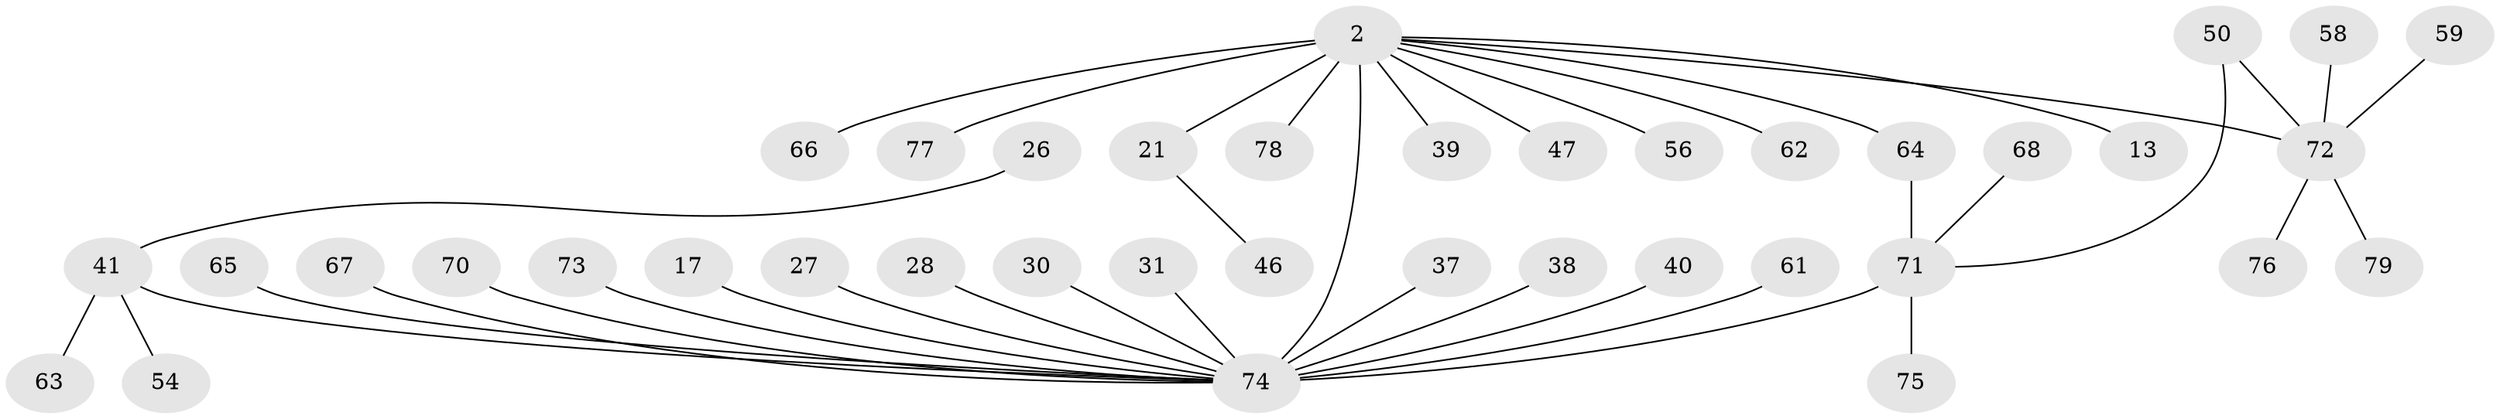 // original degree distribution, {11: 0.012658227848101266, 13: 0.012658227848101266, 3: 0.10126582278481013, 5: 0.05063291139240506, 2: 0.22784810126582278, 4: 0.02531645569620253, 15: 0.012658227848101266, 8: 0.012658227848101266, 1: 0.5063291139240507, 6: 0.02531645569620253, 7: 0.012658227848101266}
// Generated by graph-tools (version 1.1) at 2025/47/03/09/25 04:47:05]
// undirected, 39 vertices, 40 edges
graph export_dot {
graph [start="1"]
  node [color=gray90,style=filled];
  2 [super="+1"];
  13;
  17;
  21;
  26;
  27;
  28;
  30;
  31;
  37;
  38 [super="+33"];
  39;
  40;
  41 [super="+16"];
  46;
  47;
  50;
  54;
  56;
  58 [super="+34"];
  59;
  61;
  62;
  63;
  64 [super="+44+7"];
  65 [super="+60"];
  66;
  67;
  68;
  70;
  71 [super="+22+49+69+35+48"];
  72 [super="+36+57"];
  73;
  74 [super="+45+32+10+52+55"];
  75;
  76;
  77 [super="+42"];
  78 [super="+29"];
  79;
  2 -- 21 [weight=2];
  2 -- 39;
  2 -- 47;
  2 -- 62;
  2 -- 72 [weight=3];
  2 -- 66;
  2 -- 13;
  2 -- 56;
  2 -- 74 [weight=6];
  2 -- 78;
  2 -- 77;
  2 -- 64 [weight=2];
  17 -- 74;
  21 -- 46;
  26 -- 41;
  27 -- 74;
  28 -- 74;
  30 -- 74;
  31 -- 74;
  37 -- 74;
  38 -- 74;
  40 -- 74;
  41 -- 54;
  41 -- 63;
  41 -- 74 [weight=4];
  50 -- 71;
  50 -- 72;
  58 -- 72;
  59 -- 72;
  61 -- 74;
  64 -- 71;
  65 -- 74;
  67 -- 74;
  68 -- 71;
  70 -- 74;
  71 -- 75;
  71 -- 74 [weight=3];
  72 -- 79;
  72 -- 76;
  73 -- 74;
}
